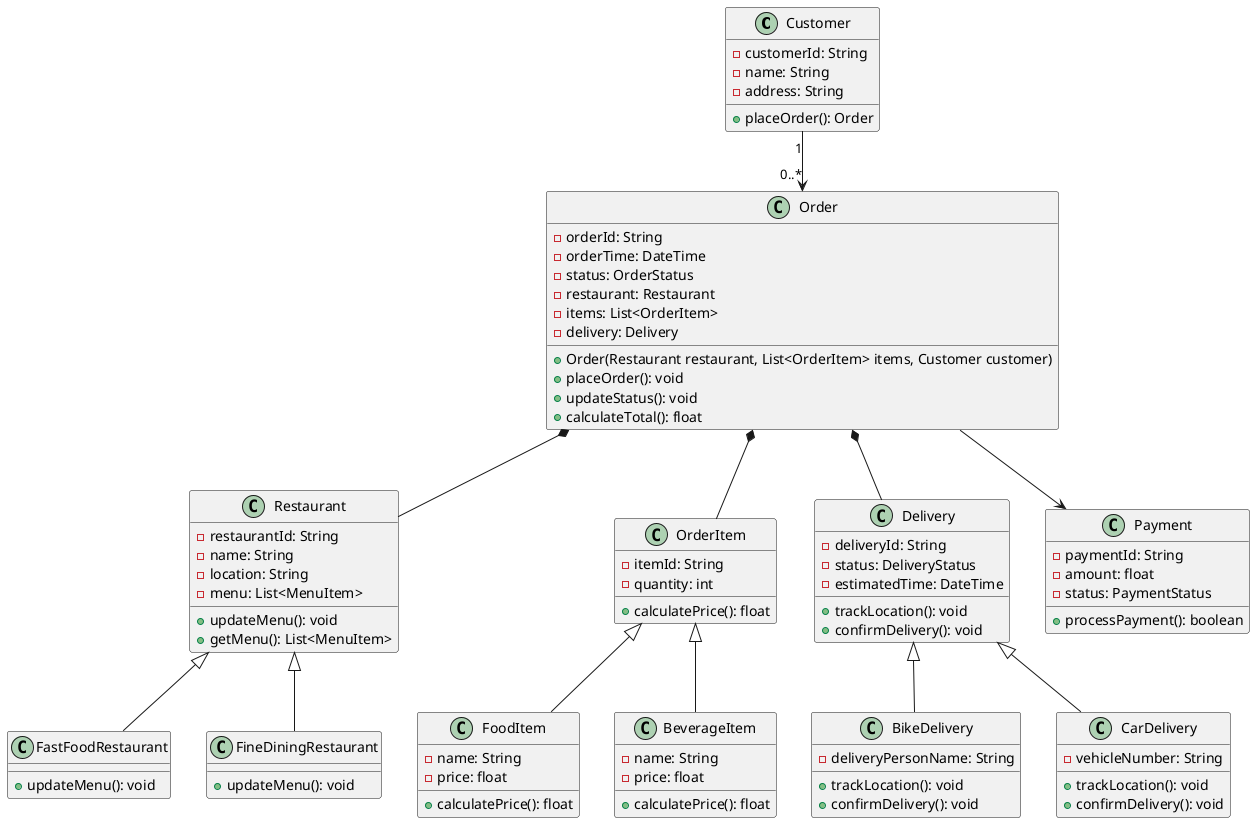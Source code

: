 :

#corrected model
```plantuml
@startuml
class Customer {
    - customerId: String
    - name: String
    - address: String
    + placeOrder(): Order
}

class Order {
    - orderId: String
    - orderTime: DateTime
    - status: OrderStatus
    - restaurant: Restaurant
    - items: List<OrderItem>
    - delivery: Delivery
    + Order(Restaurant restaurant, List<OrderItem> items, Customer customer)
    + placeOrder(): void
    + updateStatus(): void
    + calculateTotal(): float
}

class Restaurant {
    - restaurantId: String
    - name: String
    - location: String
    - menu: List<MenuItem>
    + updateMenu(): void
    + getMenu(): List<MenuItem>
}

class OrderItem {
    - itemId: String
    - quantity: int
    + calculatePrice(): float
}

class Delivery {
    - deliveryId: String
    - status: DeliveryStatus
    - estimatedTime: DateTime
    + trackLocation(): void
    + confirmDelivery(): void
}

class FastFoodRestaurant {
    + updateMenu(): void
}

class FineDiningRestaurant {
    + updateMenu(): void
}

class FoodItem {
    - name: String
    - price: float
    + calculatePrice(): float
}

class BeverageItem {
    - name: String
    - price: float
    + calculatePrice(): float
}

class BikeDelivery {
    - deliveryPersonName: String
    + trackLocation(): void
    + confirmDelivery(): void
}

class CarDelivery {
    - vehicleNumber: String
    + trackLocation(): void
    + confirmDelivery(): void
}

class Payment {
    - paymentId: String
    - amount: float
    - status: PaymentStatus
    + processPayment(): boolean
}

Customer "1" --> "0..*" Order
Order *-- Restaurant
Order *-- OrderItem
Order *-- Delivery
Order --> Payment
Restaurant <|-- FastFoodRestaurant
Restaurant <|-- FineDiningRestaurant
OrderItem <|-- FoodItem
OrderItem <|-- BeverageItem
Delivery <|-- BikeDelivery
Delivery <|-- CarDelivery
@enduml
